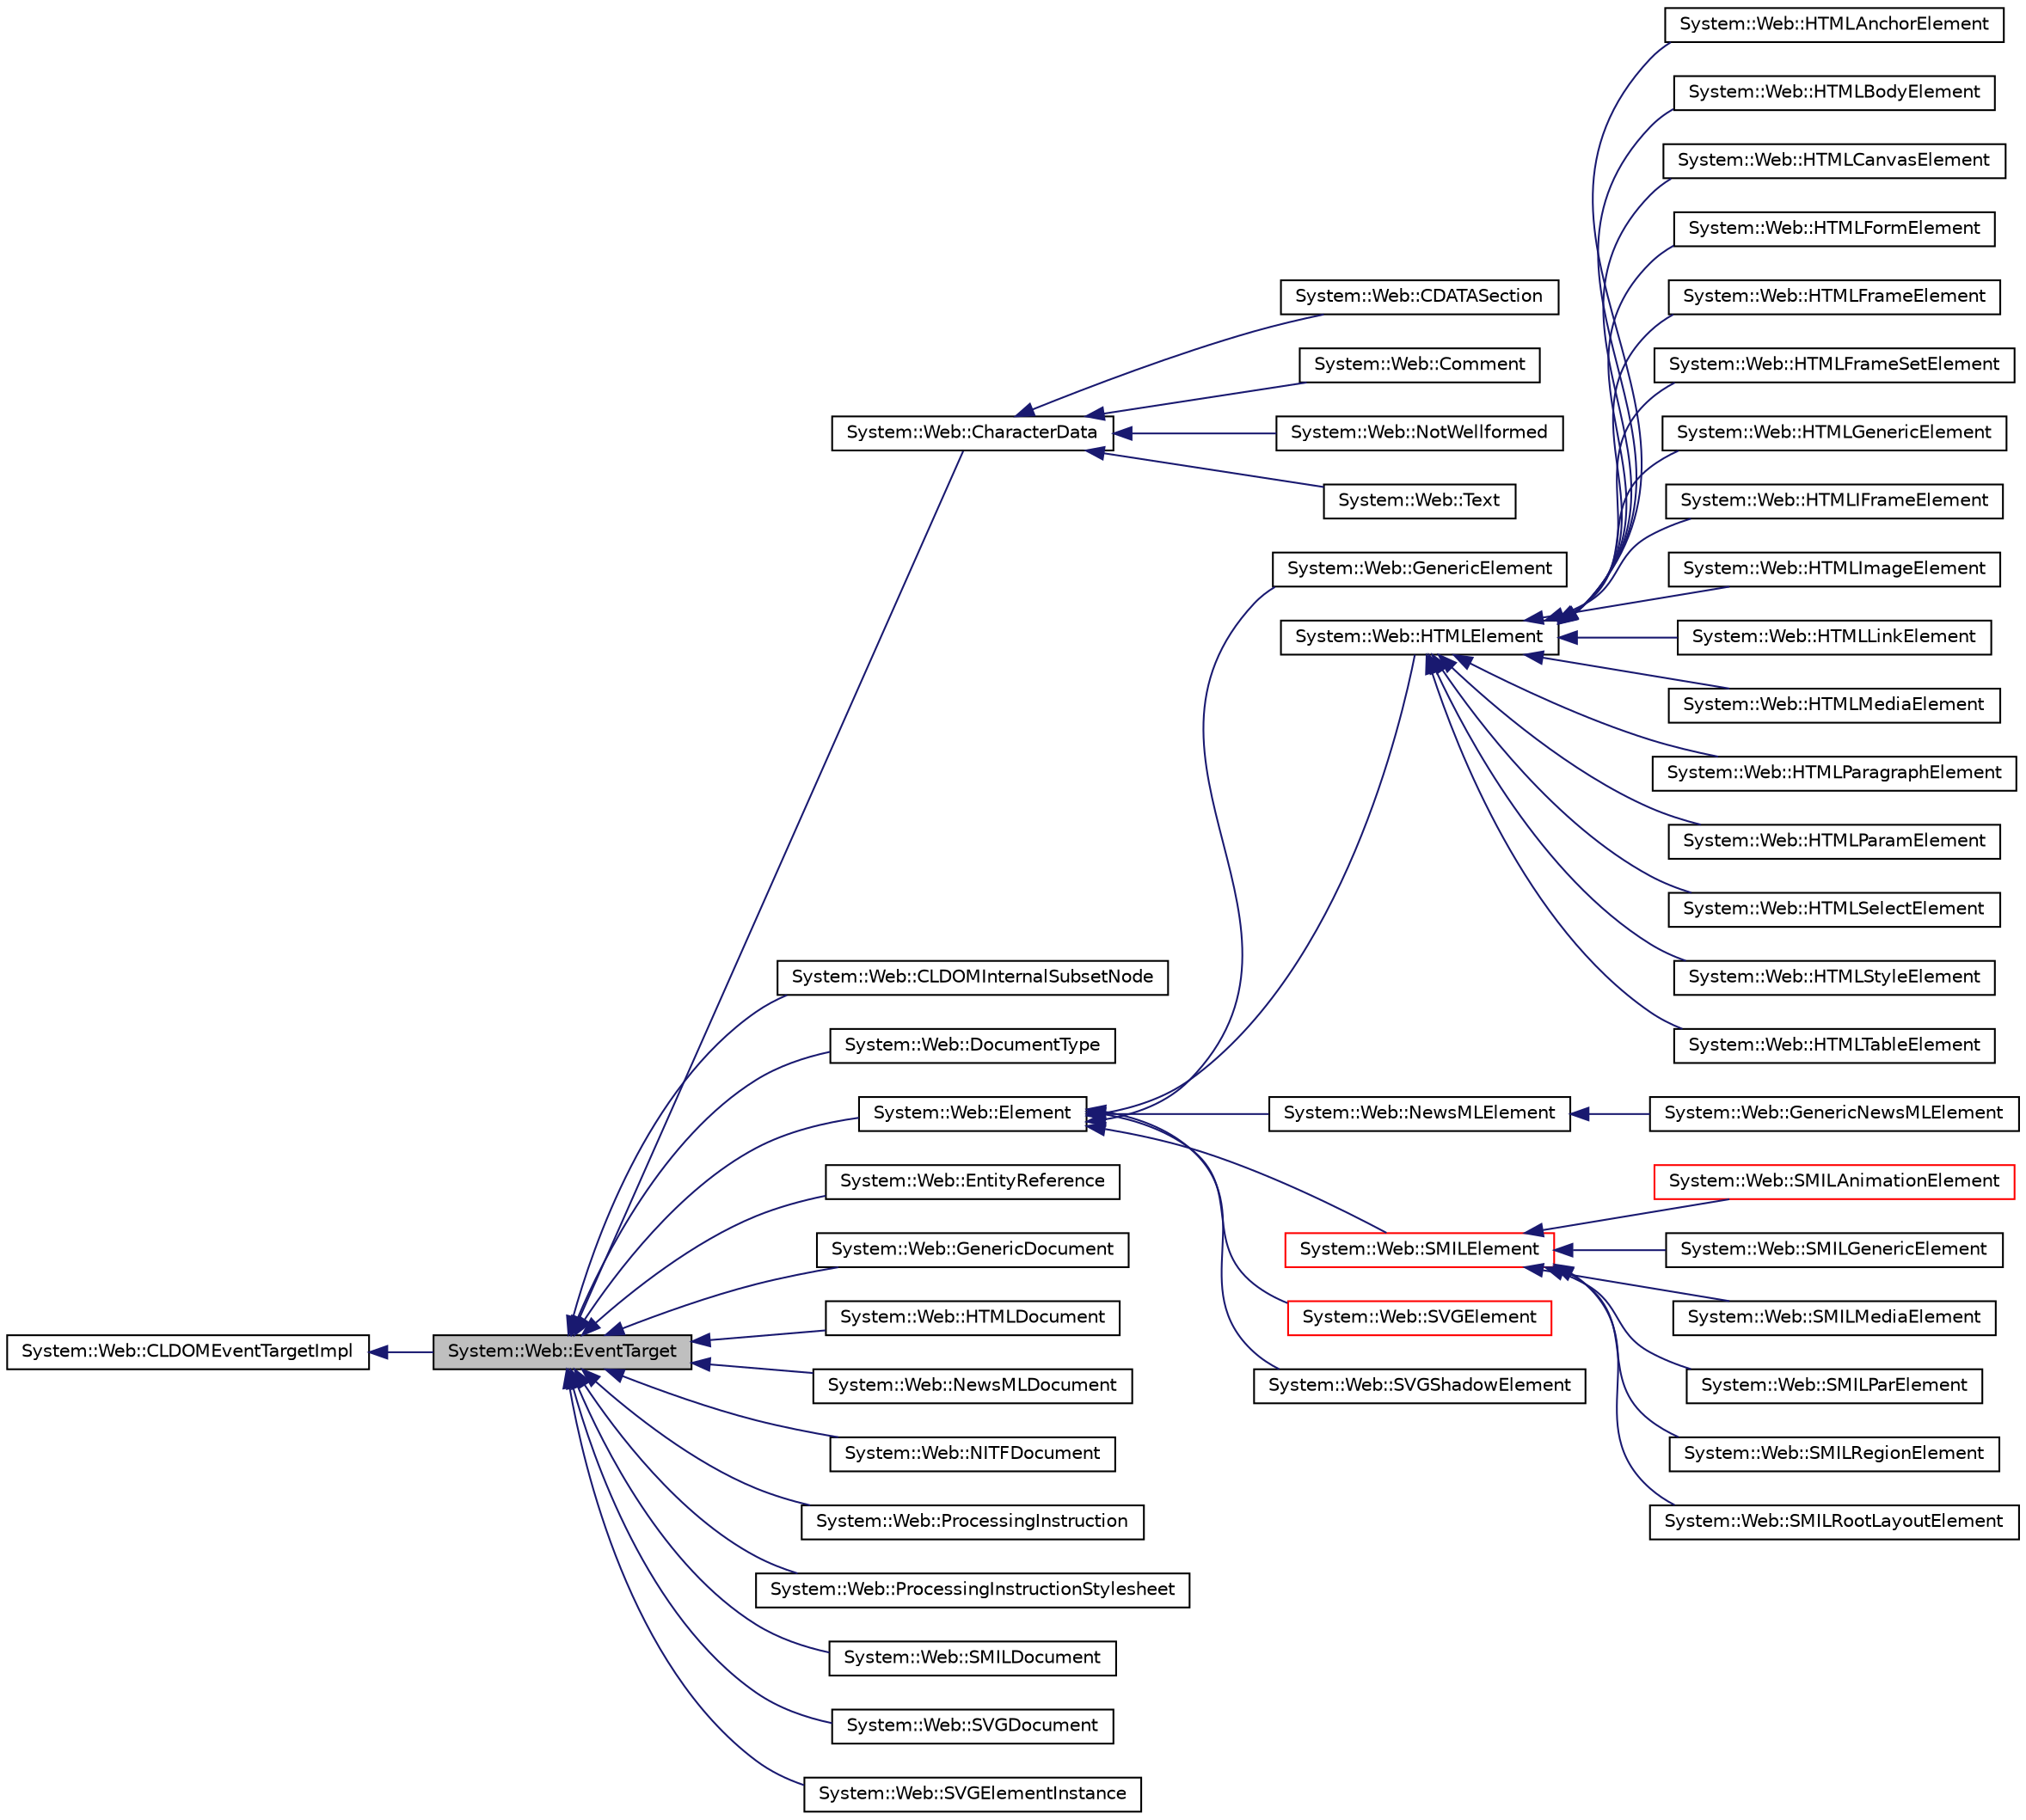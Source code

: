 digraph G
{
  edge [fontname="Helvetica",fontsize="10",labelfontname="Helvetica",labelfontsize="10"];
  node [fontname="Helvetica",fontsize="10",shape=record];
  rankdir="LR";
  Node1 [label="System::Web::EventTarget",height=0.2,width=0.4,color="black", fillcolor="grey75", style="filled" fontcolor="black"];
  Node2 -> Node1 [dir="back",color="midnightblue",fontsize="10",style="solid",fontname="Helvetica"];
  Node2 [label="System::Web::CLDOMEventTargetImpl",height=0.2,width=0.4,color="black", fillcolor="white", style="filled",URL="$class_system_1_1_web_1_1_c_l_d_o_m_event_target_impl.html"];
  Node1 -> Node3 [dir="back",color="midnightblue",fontsize="10",style="solid",fontname="Helvetica"];
  Node3 [label="System::Web::CharacterData",height=0.2,width=0.4,color="black", fillcolor="white", style="filled",URL="$class_system_1_1_web_1_1_character_data.html"];
  Node3 -> Node4 [dir="back",color="midnightblue",fontsize="10",style="solid",fontname="Helvetica"];
  Node4 [label="System::Web::CDATASection",height=0.2,width=0.4,color="black", fillcolor="white", style="filled",URL="$class_system_1_1_web_1_1_c_d_a_t_a_section.html"];
  Node3 -> Node5 [dir="back",color="midnightblue",fontsize="10",style="solid",fontname="Helvetica"];
  Node5 [label="System::Web::Comment",height=0.2,width=0.4,color="black", fillcolor="white", style="filled",URL="$class_system_1_1_web_1_1_comment.html"];
  Node3 -> Node6 [dir="back",color="midnightblue",fontsize="10",style="solid",fontname="Helvetica"];
  Node6 [label="System::Web::NotWellformed",height=0.2,width=0.4,color="black", fillcolor="white", style="filled",URL="$class_system_1_1_web_1_1_not_wellformed.html"];
  Node3 -> Node7 [dir="back",color="midnightblue",fontsize="10",style="solid",fontname="Helvetica"];
  Node7 [label="System::Web::Text",height=0.2,width=0.4,color="black", fillcolor="white", style="filled",URL="$class_system_1_1_web_1_1_text.html"];
  Node1 -> Node8 [dir="back",color="midnightblue",fontsize="10",style="solid",fontname="Helvetica"];
  Node8 [label="System::Web::CLDOMInternalSubsetNode",height=0.2,width=0.4,color="black", fillcolor="white", style="filled",URL="$class_system_1_1_web_1_1_c_l_d_o_m_internal_subset_node.html"];
  Node1 -> Node9 [dir="back",color="midnightblue",fontsize="10",style="solid",fontname="Helvetica"];
  Node9 [label="System::Web::DocumentType",height=0.2,width=0.4,color="black", fillcolor="white", style="filled",URL="$class_system_1_1_web_1_1_document_type.html"];
  Node1 -> Node10 [dir="back",color="midnightblue",fontsize="10",style="solid",fontname="Helvetica"];
  Node10 [label="System::Web::Element",height=0.2,width=0.4,color="black", fillcolor="white", style="filled",URL="$class_system_1_1_web_1_1_element.html"];
  Node10 -> Node11 [dir="back",color="midnightblue",fontsize="10",style="solid",fontname="Helvetica"];
  Node11 [label="System::Web::GenericElement",height=0.2,width=0.4,color="black", fillcolor="white", style="filled",URL="$class_system_1_1_web_1_1_generic_element.html"];
  Node10 -> Node12 [dir="back",color="midnightblue",fontsize="10",style="solid",fontname="Helvetica"];
  Node12 [label="System::Web::HTMLElement",height=0.2,width=0.4,color="black", fillcolor="white", style="filled",URL="$class_system_1_1_web_1_1_h_t_m_l_element.html"];
  Node12 -> Node13 [dir="back",color="midnightblue",fontsize="10",style="solid",fontname="Helvetica"];
  Node13 [label="System::Web::HTMLAnchorElement",height=0.2,width=0.4,color="black", fillcolor="white", style="filled",URL="$class_system_1_1_web_1_1_h_t_m_l_anchor_element.html"];
  Node12 -> Node14 [dir="back",color="midnightblue",fontsize="10",style="solid",fontname="Helvetica"];
  Node14 [label="System::Web::HTMLBodyElement",height=0.2,width=0.4,color="black", fillcolor="white", style="filled",URL="$class_system_1_1_web_1_1_h_t_m_l_body_element.html"];
  Node12 -> Node15 [dir="back",color="midnightblue",fontsize="10",style="solid",fontname="Helvetica"];
  Node15 [label="System::Web::HTMLCanvasElement",height=0.2,width=0.4,color="black", fillcolor="white", style="filled",URL="$class_system_1_1_web_1_1_h_t_m_l_canvas_element.html"];
  Node12 -> Node16 [dir="back",color="midnightblue",fontsize="10",style="solid",fontname="Helvetica"];
  Node16 [label="System::Web::HTMLFormElement",height=0.2,width=0.4,color="black", fillcolor="white", style="filled",URL="$class_system_1_1_web_1_1_h_t_m_l_form_element.html"];
  Node12 -> Node17 [dir="back",color="midnightblue",fontsize="10",style="solid",fontname="Helvetica"];
  Node17 [label="System::Web::HTMLFrameElement",height=0.2,width=0.4,color="black", fillcolor="white", style="filled",URL="$class_system_1_1_web_1_1_h_t_m_l_frame_element.html"];
  Node12 -> Node18 [dir="back",color="midnightblue",fontsize="10",style="solid",fontname="Helvetica"];
  Node18 [label="System::Web::HTMLFrameSetElement",height=0.2,width=0.4,color="black", fillcolor="white", style="filled",URL="$class_system_1_1_web_1_1_h_t_m_l_frame_set_element.html"];
  Node12 -> Node19 [dir="back",color="midnightblue",fontsize="10",style="solid",fontname="Helvetica"];
  Node19 [label="System::Web::HTMLGenericElement",height=0.2,width=0.4,color="black", fillcolor="white", style="filled",URL="$class_system_1_1_web_1_1_h_t_m_l_generic_element.html"];
  Node12 -> Node20 [dir="back",color="midnightblue",fontsize="10",style="solid",fontname="Helvetica"];
  Node20 [label="System::Web::HTMLIFrameElement",height=0.2,width=0.4,color="black", fillcolor="white", style="filled",URL="$class_system_1_1_web_1_1_h_t_m_l_i_frame_element.html"];
  Node12 -> Node21 [dir="back",color="midnightblue",fontsize="10",style="solid",fontname="Helvetica"];
  Node21 [label="System::Web::HTMLImageElement",height=0.2,width=0.4,color="black", fillcolor="white", style="filled",URL="$class_system_1_1_web_1_1_h_t_m_l_image_element.html"];
  Node12 -> Node22 [dir="back",color="midnightblue",fontsize="10",style="solid",fontname="Helvetica"];
  Node22 [label="System::Web::HTMLLinkElement",height=0.2,width=0.4,color="black", fillcolor="white", style="filled",URL="$class_system_1_1_web_1_1_h_t_m_l_link_element.html"];
  Node12 -> Node23 [dir="back",color="midnightblue",fontsize="10",style="solid",fontname="Helvetica"];
  Node23 [label="System::Web::HTMLMediaElement",height=0.2,width=0.4,color="black", fillcolor="white", style="filled",URL="$class_system_1_1_web_1_1_h_t_m_l_media_element.html"];
  Node12 -> Node24 [dir="back",color="midnightblue",fontsize="10",style="solid",fontname="Helvetica"];
  Node24 [label="System::Web::HTMLParagraphElement",height=0.2,width=0.4,color="black", fillcolor="white", style="filled",URL="$class_system_1_1_web_1_1_h_t_m_l_paragraph_element.html"];
  Node12 -> Node25 [dir="back",color="midnightblue",fontsize="10",style="solid",fontname="Helvetica"];
  Node25 [label="System::Web::HTMLParamElement",height=0.2,width=0.4,color="black", fillcolor="white", style="filled",URL="$class_system_1_1_web_1_1_h_t_m_l_param_element.html"];
  Node12 -> Node26 [dir="back",color="midnightblue",fontsize="10",style="solid",fontname="Helvetica"];
  Node26 [label="System::Web::HTMLSelectElement",height=0.2,width=0.4,color="black", fillcolor="white", style="filled",URL="$class_system_1_1_web_1_1_h_t_m_l_select_element.html"];
  Node12 -> Node27 [dir="back",color="midnightblue",fontsize="10",style="solid",fontname="Helvetica"];
  Node27 [label="System::Web::HTMLStyleElement",height=0.2,width=0.4,color="black", fillcolor="white", style="filled",URL="$class_system_1_1_web_1_1_h_t_m_l_style_element.html"];
  Node12 -> Node28 [dir="back",color="midnightblue",fontsize="10",style="solid",fontname="Helvetica"];
  Node28 [label="System::Web::HTMLTableElement",height=0.2,width=0.4,color="black", fillcolor="white", style="filled",URL="$class_system_1_1_web_1_1_h_t_m_l_table_element.html"];
  Node10 -> Node29 [dir="back",color="midnightblue",fontsize="10",style="solid",fontname="Helvetica"];
  Node29 [label="System::Web::NewsMLElement",height=0.2,width=0.4,color="black", fillcolor="white", style="filled",URL="$class_system_1_1_web_1_1_news_m_l_element.html"];
  Node29 -> Node30 [dir="back",color="midnightblue",fontsize="10",style="solid",fontname="Helvetica"];
  Node30 [label="System::Web::GenericNewsMLElement",height=0.2,width=0.4,color="black", fillcolor="white", style="filled",URL="$class_system_1_1_web_1_1_generic_news_m_l_element.html"];
  Node10 -> Node31 [dir="back",color="midnightblue",fontsize="10",style="solid",fontname="Helvetica"];
  Node31 [label="System::Web::SMILElement",height=0.2,width=0.4,color="red", fillcolor="white", style="filled",URL="$class_system_1_1_web_1_1_s_m_i_l_element.html"];
  Node31 -> Node32 [dir="back",color="midnightblue",fontsize="10",style="solid",fontname="Helvetica"];
  Node32 [label="System::Web::SMILAnimationElement",height=0.2,width=0.4,color="red", fillcolor="white", style="filled",URL="$class_system_1_1_web_1_1_s_m_i_l_animation_element.html"];
  Node31 -> Node33 [dir="back",color="midnightblue",fontsize="10",style="solid",fontname="Helvetica"];
  Node33 [label="System::Web::SMILGenericElement",height=0.2,width=0.4,color="black", fillcolor="white", style="filled",URL="$class_system_1_1_web_1_1_s_m_i_l_generic_element.html"];
  Node31 -> Node34 [dir="back",color="midnightblue",fontsize="10",style="solid",fontname="Helvetica"];
  Node34 [label="System::Web::SMILMediaElement",height=0.2,width=0.4,color="black", fillcolor="white", style="filled",URL="$class_system_1_1_web_1_1_s_m_i_l_media_element.html"];
  Node31 -> Node35 [dir="back",color="midnightblue",fontsize="10",style="solid",fontname="Helvetica"];
  Node35 [label="System::Web::SMILParElement",height=0.2,width=0.4,color="black", fillcolor="white", style="filled",URL="$class_system_1_1_web_1_1_s_m_i_l_par_element.html"];
  Node31 -> Node36 [dir="back",color="midnightblue",fontsize="10",style="solid",fontname="Helvetica"];
  Node36 [label="System::Web::SMILRegionElement",height=0.2,width=0.4,color="black", fillcolor="white", style="filled",URL="$class_system_1_1_web_1_1_s_m_i_l_region_element.html"];
  Node31 -> Node37 [dir="back",color="midnightblue",fontsize="10",style="solid",fontname="Helvetica"];
  Node37 [label="System::Web::SMILRootLayoutElement",height=0.2,width=0.4,color="black", fillcolor="white", style="filled",URL="$class_system_1_1_web_1_1_s_m_i_l_root_layout_element.html"];
  Node10 -> Node38 [dir="back",color="midnightblue",fontsize="10",style="solid",fontname="Helvetica"];
  Node38 [label="System::Web::SVGElement",height=0.2,width=0.4,color="red", fillcolor="white", style="filled",URL="$class_system_1_1_web_1_1_s_v_g_element.html"];
  Node10 -> Node39 [dir="back",color="midnightblue",fontsize="10",style="solid",fontname="Helvetica"];
  Node39 [label="System::Web::SVGShadowElement",height=0.2,width=0.4,color="black", fillcolor="white", style="filled",URL="$class_system_1_1_web_1_1_s_v_g_shadow_element.html"];
  Node1 -> Node40 [dir="back",color="midnightblue",fontsize="10",style="solid",fontname="Helvetica"];
  Node40 [label="System::Web::EntityReference",height=0.2,width=0.4,color="black", fillcolor="white", style="filled",URL="$class_system_1_1_web_1_1_entity_reference.html"];
  Node1 -> Node41 [dir="back",color="midnightblue",fontsize="10",style="solid",fontname="Helvetica"];
  Node41 [label="System::Web::GenericDocument",height=0.2,width=0.4,color="black", fillcolor="white", style="filled",URL="$class_system_1_1_web_1_1_generic_document.html"];
  Node1 -> Node42 [dir="back",color="midnightblue",fontsize="10",style="solid",fontname="Helvetica"];
  Node42 [label="System::Web::HTMLDocument",height=0.2,width=0.4,color="black", fillcolor="white", style="filled",URL="$class_system_1_1_web_1_1_h_t_m_l_document.html"];
  Node1 -> Node43 [dir="back",color="midnightblue",fontsize="10",style="solid",fontname="Helvetica"];
  Node43 [label="System::Web::NewsMLDocument",height=0.2,width=0.4,color="black", fillcolor="white", style="filled",URL="$class_system_1_1_web_1_1_news_m_l_document.html"];
  Node1 -> Node44 [dir="back",color="midnightblue",fontsize="10",style="solid",fontname="Helvetica"];
  Node44 [label="System::Web::NITFDocument",height=0.2,width=0.4,color="black", fillcolor="white", style="filled",URL="$class_system_1_1_web_1_1_n_i_t_f_document.html"];
  Node1 -> Node45 [dir="back",color="midnightblue",fontsize="10",style="solid",fontname="Helvetica"];
  Node45 [label="System::Web::ProcessingInstruction",height=0.2,width=0.4,color="black", fillcolor="white", style="filled",URL="$class_system_1_1_web_1_1_processing_instruction.html"];
  Node1 -> Node46 [dir="back",color="midnightblue",fontsize="10",style="solid",fontname="Helvetica"];
  Node46 [label="System::Web::ProcessingInstructionStylesheet",height=0.2,width=0.4,color="black", fillcolor="white", style="filled",URL="$class_system_1_1_web_1_1_processing_instruction_stylesheet.html"];
  Node1 -> Node47 [dir="back",color="midnightblue",fontsize="10",style="solid",fontname="Helvetica"];
  Node47 [label="System::Web::SMILDocument",height=0.2,width=0.4,color="black", fillcolor="white", style="filled",URL="$class_system_1_1_web_1_1_s_m_i_l_document.html"];
  Node1 -> Node48 [dir="back",color="midnightblue",fontsize="10",style="solid",fontname="Helvetica"];
  Node48 [label="System::Web::SVGDocument",height=0.2,width=0.4,color="black", fillcolor="white", style="filled",URL="$class_system_1_1_web_1_1_s_v_g_document.html"];
  Node1 -> Node49 [dir="back",color="midnightblue",fontsize="10",style="solid",fontname="Helvetica"];
  Node49 [label="System::Web::SVGElementInstance",height=0.2,width=0.4,color="black", fillcolor="white", style="filled",URL="$class_system_1_1_web_1_1_s_v_g_element_instance.html"];
}
